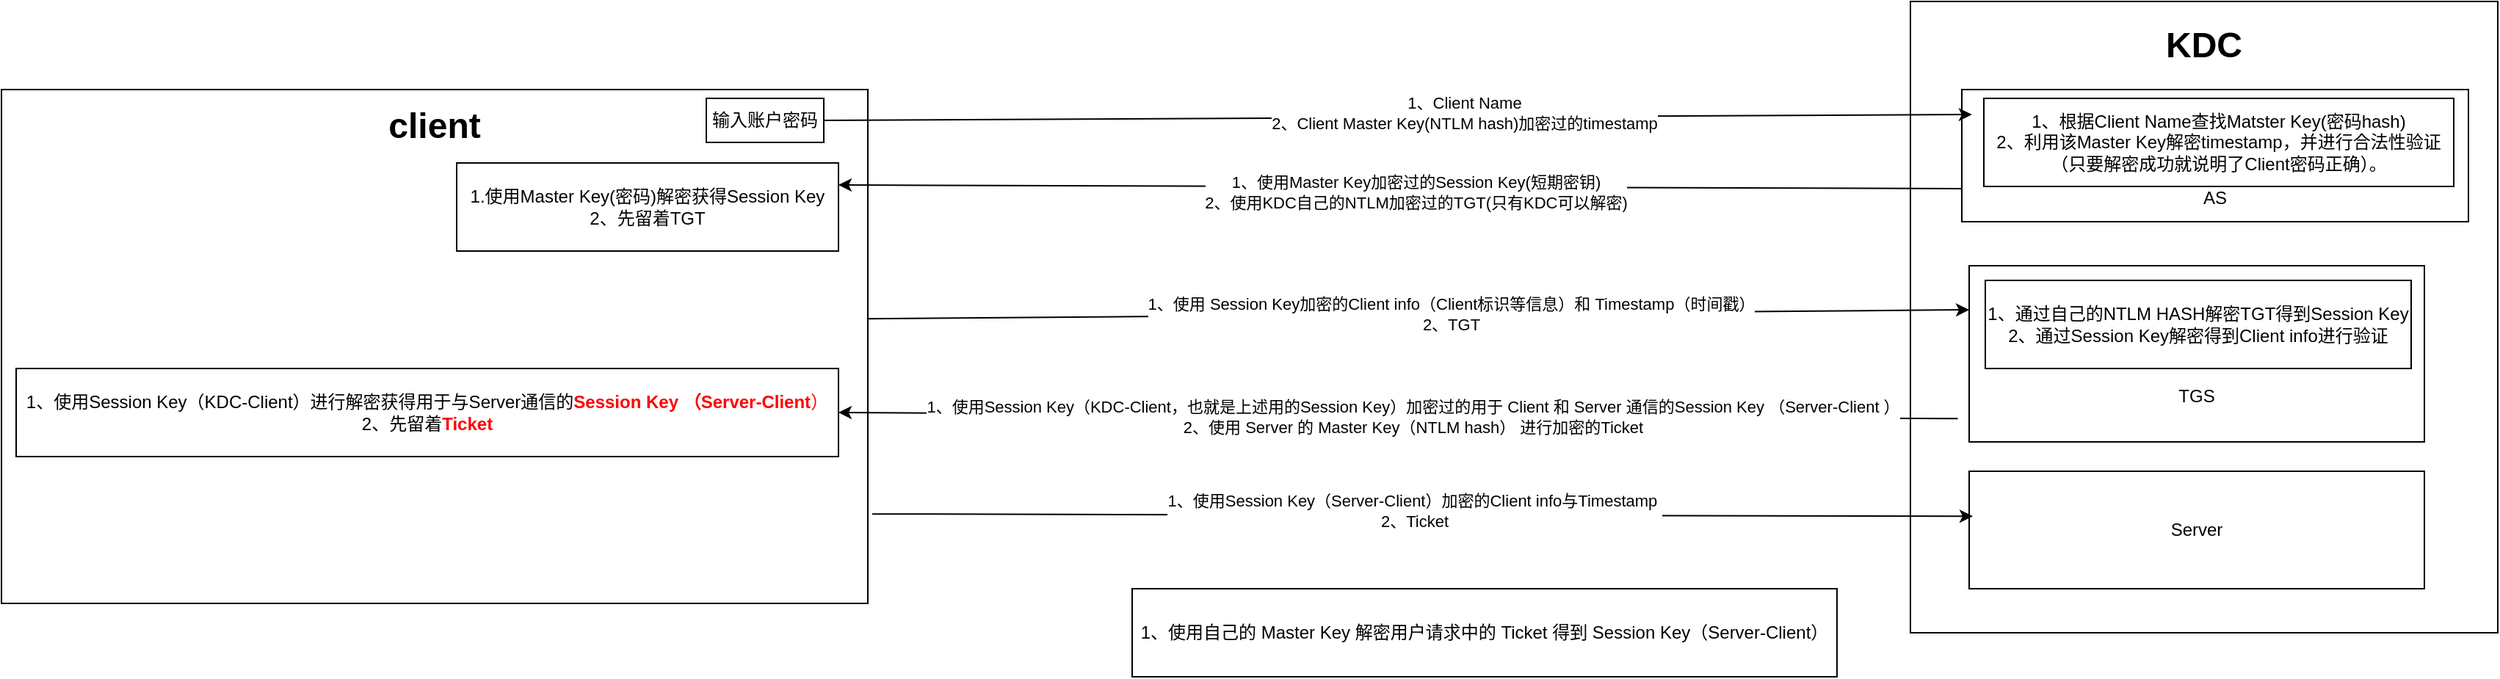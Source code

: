 <mxfile version="21.7.4" type="github">
  <diagram name="第 1 页" id="xZt0rgKf0xyPURXflzFH">
    <mxGraphModel dx="1863" dy="469" grid="1" gridSize="10" guides="1" tooltips="1" connect="1" arrows="1" fold="1" page="1" pageScale="1" pageWidth="827" pageHeight="1169" math="0" shadow="0">
      <root>
        <mxCell id="0" />
        <mxCell id="1" parent="0" />
        <mxCell id="77Dh7rvx6VXcCTubH6aV-5" value="&lt;p style=&quot;line-height: 0%;&quot;&gt;&lt;font style=&quot;font-size: 24px;&quot;&gt;&lt;b&gt;KDC&lt;/b&gt;&lt;/font&gt;&lt;/p&gt;" style="rounded=0;whiteSpace=wrap;html=1;spacingTop=0;spacingLeft=0;spacingBottom=369;" vertex="1" parent="1">
          <mxGeometry x="900" y="50" width="400" height="430" as="geometry" />
        </mxCell>
        <mxCell id="ulawDuMG_Z6RZev0Ew0s-1" value="&lt;font style=&quot;font-size: 24px;&quot;&gt;&lt;b&gt;client&lt;/b&gt;&lt;/font&gt;" style="rounded=0;whiteSpace=wrap;html=1;spacingBottom=300;" parent="1" vertex="1">
          <mxGeometry x="-400" y="110" width="590" height="350" as="geometry" />
        </mxCell>
        <mxCell id="ulawDuMG_Z6RZev0Ew0s-2" value="&lt;br&gt;&lt;br&gt;&lt;br&gt;&lt;br&gt;AS" style="rounded=0;whiteSpace=wrap;html=1;" parent="1" vertex="1">
          <mxGeometry x="935" y="110" width="345" height="90" as="geometry" />
        </mxCell>
        <mxCell id="ulawDuMG_Z6RZev0Ew0s-3" value="&lt;br&gt;&lt;br&gt;&lt;br&gt;&lt;br&gt;TGS" style="rounded=0;whiteSpace=wrap;html=1;" parent="1" vertex="1">
          <mxGeometry x="940" y="230" width="310" height="120" as="geometry" />
        </mxCell>
        <mxCell id="ulawDuMG_Z6RZev0Ew0s-4" value="" style="endArrow=classic;html=1;rounded=0;entryX=0.02;entryY=0.189;entryDx=0;entryDy=0;entryPerimeter=0;exitX=1;exitY=0.5;exitDx=0;exitDy=0;" parent="1" source="ulawDuMG_Z6RZev0Ew0s-9" target="ulawDuMG_Z6RZev0Ew0s-2" edge="1">
          <mxGeometry width="50" height="50" relative="1" as="geometry">
            <mxPoint x="190" y="127" as="sourcePoint" />
            <mxPoint x="540" y="133" as="targetPoint" />
          </mxGeometry>
        </mxCell>
        <mxCell id="ulawDuMG_Z6RZev0Ew0s-5" value="1、Client Name&lt;br&gt;2、Client Master Key(NTLM hash)加密过的timestamp" style="edgeLabel;html=1;align=center;verticalAlign=middle;resizable=0;points=[];" parent="ulawDuMG_Z6RZev0Ew0s-4" vertex="1" connectable="0">
          <mxGeometry x="0.115" y="3" relative="1" as="geometry">
            <mxPoint as="offset" />
          </mxGeometry>
        </mxCell>
        <mxCell id="ulawDuMG_Z6RZev0Ew0s-6" value="1、根据Client Name查找Matster Key(密码hash)&lt;br&gt;2、利用该Master Key解密timestamp，并进行合法性验证（只要解密成功就说明了Client密码正确）。" style="rounded=0;whiteSpace=wrap;html=1;" parent="1" vertex="1">
          <mxGeometry x="950" y="116" width="320" height="60" as="geometry" />
        </mxCell>
        <mxCell id="ulawDuMG_Z6RZev0Ew0s-7" value="" style="endArrow=classic;html=1;rounded=0;exitX=0;exitY=0.75;exitDx=0;exitDy=0;entryX=1;entryY=0.25;entryDx=0;entryDy=0;" parent="1" source="ulawDuMG_Z6RZev0Ew0s-2" target="ulawDuMG_Z6RZev0Ew0s-10" edge="1">
          <mxGeometry width="50" height="50" relative="1" as="geometry">
            <mxPoint x="390" y="270" as="sourcePoint" />
            <mxPoint x="440" y="220" as="targetPoint" />
          </mxGeometry>
        </mxCell>
        <mxCell id="ulawDuMG_Z6RZev0Ew0s-8" value="1、使用Master Key加密过的Session Key(短期密钥)&lt;br&gt;2、使用KDC自己的NTLM加密过的TGT(只有KDC可以解密)" style="edgeLabel;html=1;align=center;verticalAlign=middle;resizable=0;points=[];" parent="ulawDuMG_Z6RZev0Ew0s-7" vertex="1" connectable="0">
          <mxGeometry x="-0.028" y="3" relative="1" as="geometry">
            <mxPoint as="offset" />
          </mxGeometry>
        </mxCell>
        <mxCell id="ulawDuMG_Z6RZev0Ew0s-9" value="输入账户密码" style="rounded=0;whiteSpace=wrap;html=1;" parent="1" vertex="1">
          <mxGeometry x="80" y="116" width="80" height="30" as="geometry" />
        </mxCell>
        <mxCell id="ulawDuMG_Z6RZev0Ew0s-10" value="1.使用Master Key(密码)解密获得Session Key&lt;br&gt;2、先留着TGT" style="rounded=0;whiteSpace=wrap;html=1;" parent="1" vertex="1">
          <mxGeometry x="-90" y="160" width="260" height="60" as="geometry" />
        </mxCell>
        <mxCell id="ulawDuMG_Z6RZev0Ew0s-11" value="" style="endArrow=classic;html=1;rounded=0;exitX=0.999;exitY=0.446;exitDx=0;exitDy=0;entryX=0;entryY=0.25;entryDx=0;entryDy=0;exitPerimeter=0;" parent="1" source="ulawDuMG_Z6RZev0Ew0s-1" target="ulawDuMG_Z6RZev0Ew0s-3" edge="1">
          <mxGeometry width="50" height="50" relative="1" as="geometry">
            <mxPoint x="390" y="270" as="sourcePoint" />
            <mxPoint x="440" y="220" as="targetPoint" />
          </mxGeometry>
        </mxCell>
        <mxCell id="ulawDuMG_Z6RZev0Ew0s-12" value="1、使用 Session Key加密的Client info（Client标识等信息）和 Timestamp（时间戳）&lt;br&gt;2、TGT" style="edgeLabel;html=1;align=center;verticalAlign=middle;resizable=0;points=[];" parent="ulawDuMG_Z6RZev0Ew0s-11" vertex="1" connectable="0">
          <mxGeometry x="0.151" y="-2" relative="1" as="geometry">
            <mxPoint x="-35" y="-2" as="offset" />
          </mxGeometry>
        </mxCell>
        <mxCell id="ulawDuMG_Z6RZev0Ew0s-13" value="1、通过自己的NTLM HASH解密TGT得到Session Key&lt;br&gt;2、通过Session Key解密得到Client info进行验证" style="rounded=0;whiteSpace=wrap;html=1;" parent="1" vertex="1">
          <mxGeometry x="951" y="240" width="290" height="60" as="geometry" />
        </mxCell>
        <mxCell id="ulawDuMG_Z6RZev0Ew0s-14" value="" style="endArrow=classic;html=1;rounded=0;entryX=1;entryY=0.5;entryDx=0;entryDy=0;exitX=-0.025;exitY=0.868;exitDx=0;exitDy=0;exitPerimeter=0;" parent="1" source="ulawDuMG_Z6RZev0Ew0s-3" target="ulawDuMG_Z6RZev0Ew0s-16" edge="1">
          <mxGeometry width="50" height="50" relative="1" as="geometry">
            <mxPoint x="390" y="270" as="sourcePoint" />
            <mxPoint x="330" y="380" as="targetPoint" />
          </mxGeometry>
        </mxCell>
        <mxCell id="ulawDuMG_Z6RZev0Ew0s-15" value="1、使用Session Key（KDC-Client，也就是上述用的Session Key）加密过的用于 Client 和 Server 通信的Session Key （Server-Client ）&lt;br&gt;2、使用 Server 的 Master Key（NTLM hash） 进行加密的Ticket" style="edgeLabel;html=1;align=center;verticalAlign=middle;resizable=0;points=[];" parent="ulawDuMG_Z6RZev0Ew0s-14" vertex="1" connectable="0">
          <mxGeometry x="-0.535" y="-4" relative="1" as="geometry">
            <mxPoint x="-195" y="4" as="offset" />
          </mxGeometry>
        </mxCell>
        <mxCell id="ulawDuMG_Z6RZev0Ew0s-16" value="1、使用Session Key（KDC-Client）进行解密获得用于与Server通信的&lt;b style=&quot;color: rgb(255, 0, 0);&quot;&gt;Session Key （Server-Client&lt;/b&gt;&lt;font color=&quot;#ff0000&quot;&gt;）&lt;/font&gt;&lt;br&gt;2、先留着&lt;font color=&quot;#ff0000&quot;&gt;&lt;b&gt;Ticket&lt;/b&gt;&lt;/font&gt;" style="rounded=0;whiteSpace=wrap;html=1;" parent="1" vertex="1">
          <mxGeometry x="-390" y="300" width="560" height="60" as="geometry" />
        </mxCell>
        <mxCell id="ulawDuMG_Z6RZev0Ew0s-17" value="Server" style="rounded=0;whiteSpace=wrap;html=1;" parent="1" vertex="1">
          <mxGeometry x="940" y="370" width="310" height="80" as="geometry" />
        </mxCell>
        <mxCell id="77Dh7rvx6VXcCTubH6aV-1" value="" style="endArrow=classic;html=1;rounded=0;exitX=1.005;exitY=0.826;exitDx=0;exitDy=0;exitPerimeter=0;entryX=0.008;entryY=0.383;entryDx=0;entryDy=0;entryPerimeter=0;" edge="1" parent="1" source="ulawDuMG_Z6RZev0Ew0s-1" target="ulawDuMG_Z6RZev0Ew0s-17">
          <mxGeometry width="50" height="50" relative="1" as="geometry">
            <mxPoint x="530" y="270" as="sourcePoint" />
            <mxPoint x="580" y="220" as="targetPoint" />
          </mxGeometry>
        </mxCell>
        <mxCell id="77Dh7rvx6VXcCTubH6aV-4" value="1、使用Session Key（Server-Client）加密的Client info与Timestamp&amp;nbsp;&lt;br&gt;2、Ticket" style="edgeLabel;html=1;align=center;verticalAlign=middle;resizable=0;points=[];" vertex="1" connectable="0" parent="77Dh7rvx6VXcCTubH6aV-1">
          <mxGeometry x="-0.017" y="3" relative="1" as="geometry">
            <mxPoint as="offset" />
          </mxGeometry>
        </mxCell>
        <mxCell id="77Dh7rvx6VXcCTubH6aV-7" value="1、使用自己的 Master Key 解密用户请求中的 Ticket 得到 Session Key（Server-Client）" style="rounded=0;whiteSpace=wrap;html=1;" vertex="1" parent="1">
          <mxGeometry x="370" y="450" width="480" height="60" as="geometry" />
        </mxCell>
      </root>
    </mxGraphModel>
  </diagram>
</mxfile>
